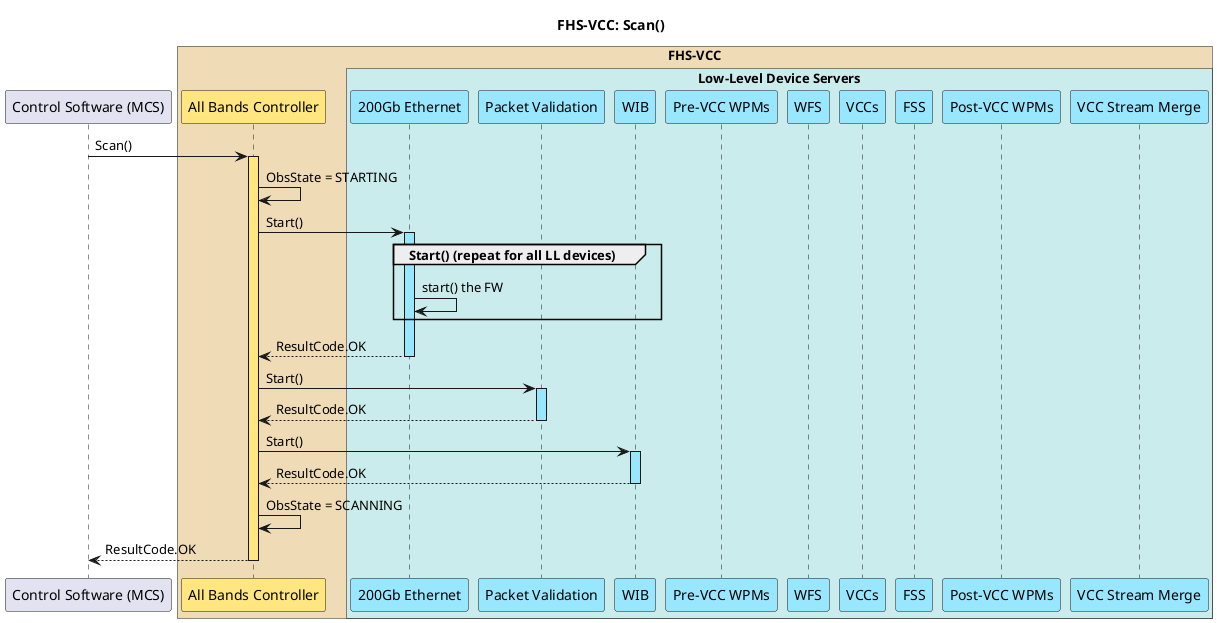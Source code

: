 @startuml fhs_vcc_scan
!pragma teoz true

title FHS-VCC: Scan()

!$MCSLifeline = "#DDDDEE"
!$FHSVCCBackground = "#f0dbb7"
!$AllBands = "#ffe680"
!$AllBandsLifeline = "#ffe680"
!$LowLevelDSBackground = "#cbecec"
!$LowLevelDS = "#99e6ff"
!$LowLevelDSLifeline = "#99e6ff"

participant "Control Software (MCS)" as mcs

box "FHS-VCC" $FHSVCCBackground
participant "All Bands Controller" as allbands $AllBands
box "Low-Level Device Servers" $LowLevelDSBackground
participant "200Gb Ethernet" as eth_ds $LowLevelDS
participant "Packet Validation" as pv_ds $LowLevelDS
participant "WIB" as wib_ds $LowLevelDS
participant "Pre-VCC WPMs" as wpm_pre_ds $LowLevelDS
participant "WFS" as wfs_ds $LowLevelDS
participant "VCCs" as vcc_ds $LowLevelDS
participant "FSS" as fss_ds $LowLevelDS
participant "Post-VCC WPMs" as wpm_post_ds $LowLevelDS
participant "VCC Stream Merge" as vccsm_ds $LowLevelDS
end box
end box

mcs -> allbands ++ $AllBandsLifeline: Scan()
allbands -> allbands: ObsState = STARTING

allbands -> eth_ds ++ $LowLevelDSLifeline: Start()
group Start() (repeat for all LL devices)
eth_ds -> eth_ds: start() the FW
end
allbands <-- eth_ds --: ResultCode.OK

allbands -> pv_ds ++ $LowLevelDSLifeline: Start()
allbands <-- pv_ds --: ResultCode.OK

allbands -> wib_ds ++ $LowLevelDSLifeline: Start()
allbands <-- wib_ds --: ResultCode.OK

allbands -> allbands: ObsState = SCANNING
mcs <-- allbands --: ResultCode.OK

@enduml